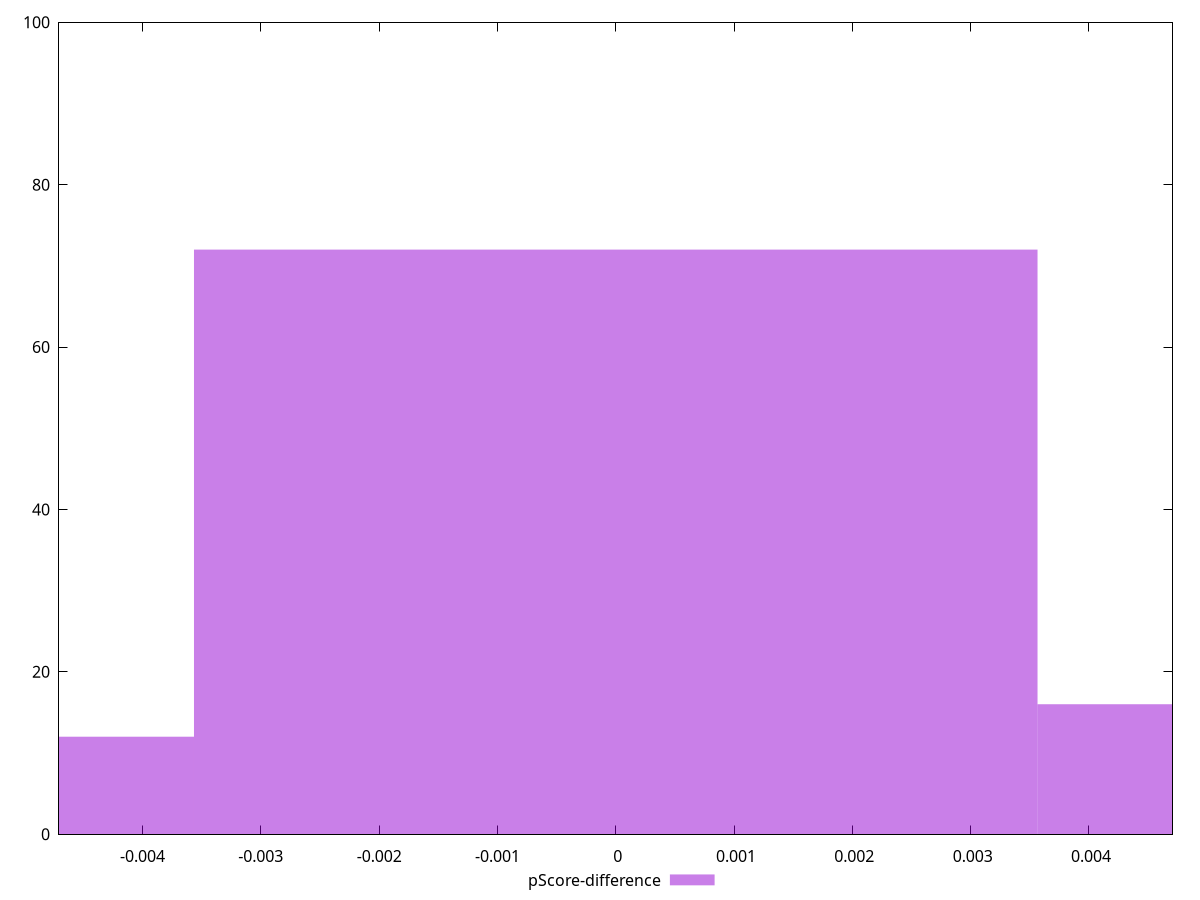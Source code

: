 reset

$pScoreDifference <<EOF
-0.007130036114817167 12
0 72
0.007130036114817167 16
EOF

set key outside below
set boxwidth 0.007130036114817167
set xrange [-0.004705882352941171:0.004705882352941171]
set yrange [0:100]
set trange [0:100]
set style fill transparent solid 0.5 noborder
set terminal svg size 640, 490 enhanced background rgb 'white'
set output "reports/report_00028_2021-02-24T12-49-42.674Z/uses-http2/samples/agenda/pScore-difference/histogram.svg"

plot $pScoreDifference title "pScore-difference" with boxes

reset
